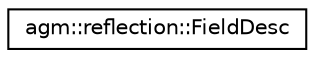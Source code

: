 digraph "圖形化之類別階層"
{
  edge [fontname="Helvetica",fontsize="10",labelfontname="Helvetica",labelfontsize="10"];
  node [fontname="Helvetica",fontsize="10",shape=record];
  rankdir="LR";
  Node1 [label="agm::reflection::FieldDesc",height=0.2,width=0.4,color="black", fillcolor="white", style="filled",URL="$classagm_1_1reflection_1_1_field_desc.html",tooltip="The FieldDesc class represents an object&#39;s field. "];
}
